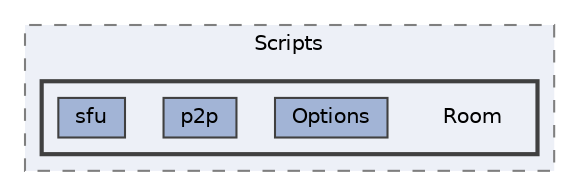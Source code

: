 digraph "SkyWayUnitySDK/Assets/SkyWay/Scripts/Room"
{
 // LATEX_PDF_SIZE
  bgcolor="transparent";
  edge [fontname=Helvetica,fontsize=10,labelfontname=Helvetica,labelfontsize=10];
  node [fontname=Helvetica,fontsize=10,shape=box,height=0.2,width=0.4];
  compound=true
  subgraph clusterdir_7108a168e9a71f3fc8e653c2cf71d4ca {
    graph [ bgcolor="#edf0f7", pencolor="grey50", label="Scripts", fontname=Helvetica,fontsize=10 style="filled,dashed", URL="dir_7108a168e9a71f3fc8e653c2cf71d4ca.html",tooltip=""]
  subgraph clusterdir_9c1029dcb6d8df0583e75ca007776c2e {
    graph [ bgcolor="#edf0f7", pencolor="grey25", label="", fontname=Helvetica,fontsize=10 style="filled,bold", URL="dir_9c1029dcb6d8df0583e75ca007776c2e.html",tooltip=""]
    dir_9c1029dcb6d8df0583e75ca007776c2e [shape=plaintext, label="Room"];
  dir_72362a75848b0efcd8e025861fbd5a8e [label="Options", fillcolor="#a2b4d6", color="grey25", style="filled", URL="dir_72362a75848b0efcd8e025861fbd5a8e.html",tooltip=""];
  dir_9327a4217e87108355ffa7919f69bc3b [label="p2p", fillcolor="#a2b4d6", color="grey25", style="filled", URL="dir_9327a4217e87108355ffa7919f69bc3b.html",tooltip=""];
  dir_d040718fd6d25a0453cca51e6da488b9 [label="sfu", fillcolor="#a2b4d6", color="grey25", style="filled", URL="dir_d040718fd6d25a0453cca51e6da488b9.html",tooltip=""];
  }
  }
}
